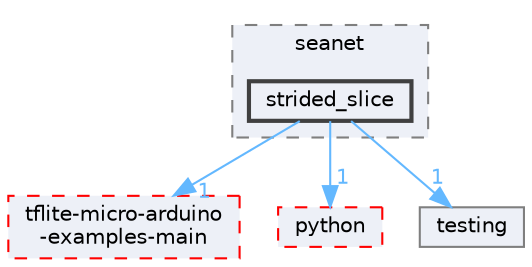 digraph "Arduino/GetStartedWithMachineLearningOnArduino/tflite-micro-main/tensorflow/lite/micro/integration_tests/seanet/strided_slice"
{
 // LATEX_PDF_SIZE
  bgcolor="transparent";
  edge [fontname=Helvetica,fontsize=10,labelfontname=Helvetica,labelfontsize=10];
  node [fontname=Helvetica,fontsize=10,shape=box,height=0.2,width=0.4];
  compound=true
  subgraph clusterdir_c2a8424ad1b2692772d6be1ab7d91175 {
    graph [ bgcolor="#edf0f7", pencolor="grey50", label="seanet", fontname=Helvetica,fontsize=10 style="filled,dashed", URL="dir_c2a8424ad1b2692772d6be1ab7d91175.html",tooltip=""]
  dir_9658de4cc715ca9688c1ad73c5cc8e72 [label="strided_slice", fillcolor="#edf0f7", color="grey25", style="filled,bold", URL="dir_9658de4cc715ca9688c1ad73c5cc8e72.html",tooltip=""];
  }
  dir_0d2ed21f8b79a9b0d8abfa821a489de0 [label="tflite-micro-arduino\l-examples-main", fillcolor="#edf0f7", color="red", style="filled,dashed", URL="dir_0d2ed21f8b79a9b0d8abfa821a489de0.html",tooltip=""];
  dir_1b776bd1e52f39eb838df75cc6a7644c [label="python", fillcolor="#edf0f7", color="red", style="filled,dashed", URL="dir_1b776bd1e52f39eb838df75cc6a7644c.html",tooltip=""];
  dir_470971d43bc71e7f55bec04deac8e7a7 [label="testing", fillcolor="#edf0f7", color="grey50", style="filled", URL="dir_470971d43bc71e7f55bec04deac8e7a7.html",tooltip=""];
  dir_9658de4cc715ca9688c1ad73c5cc8e72->dir_0d2ed21f8b79a9b0d8abfa821a489de0 [headlabel="1", labeldistance=1.5 headhref="dir_000308_000335.html" href="dir_000308_000335.html" color="steelblue1" fontcolor="steelblue1"];
  dir_9658de4cc715ca9688c1ad73c5cc8e72->dir_1b776bd1e52f39eb838df75cc6a7644c [headlabel="1", labeldistance=1.5 headhref="dir_000308_000251.html" href="dir_000308_000251.html" color="steelblue1" fontcolor="steelblue1"];
  dir_9658de4cc715ca9688c1ad73c5cc8e72->dir_470971d43bc71e7f55bec04deac8e7a7 [headlabel="1", labeldistance=1.5 headhref="dir_000308_000328.html" href="dir_000308_000328.html" color="steelblue1" fontcolor="steelblue1"];
}
